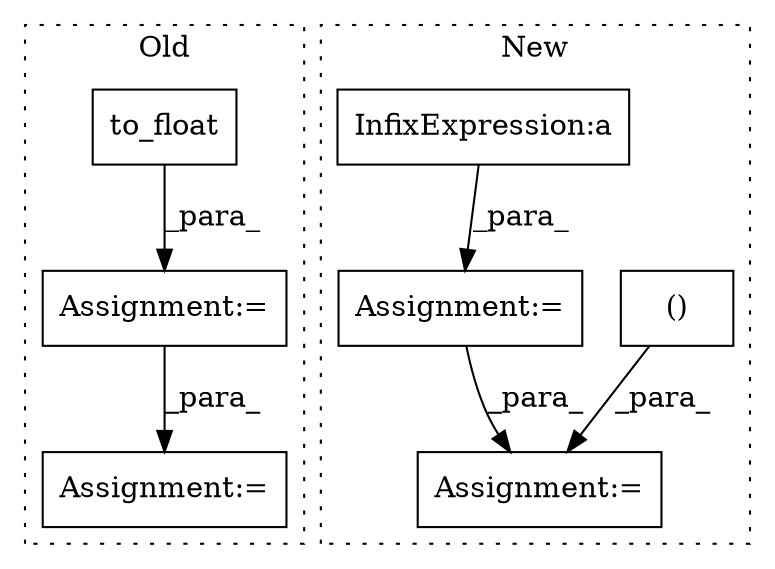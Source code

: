 digraph G {
subgraph cluster0 {
1 [label="to_float" a="32" s="34515,34531" l="9,1" shape="box"];
3 [label="Assignment:=" a="7" s="34462" l="12" shape="box"];
4 [label="Assignment:=" a="7" s="34676" l="12" shape="box"];
label = "Old";
style="dotted";
}
subgraph cluster1 {
2 [label="()" a="106" s="34246" l="27" shape="box"];
5 [label="Assignment:=" a="7" s="34210" l="1" shape="box"];
6 [label="InfixExpression:a" a="27" s="34171" l="3" shape="box"];
7 [label="Assignment:=" a="7" s="34134" l="1" shape="box"];
label = "New";
style="dotted";
}
1 -> 3 [label="_para_"];
2 -> 5 [label="_para_"];
3 -> 4 [label="_para_"];
6 -> 7 [label="_para_"];
7 -> 5 [label="_para_"];
}